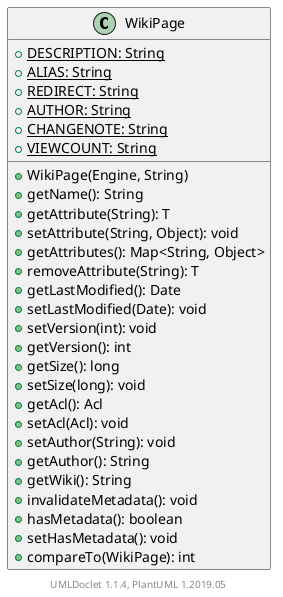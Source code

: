 @startuml

    class WikiPage [[WikiPage.html]] {
        {static} +DESCRIPTION: String
        {static} +ALIAS: String
        {static} +REDIRECT: String
        {static} +AUTHOR: String
        {static} +CHANGENOTE: String
        {static} +VIEWCOUNT: String
        +WikiPage(Engine, String)
        +getName(): String
        +getAttribute(String): T
        +setAttribute(String, Object): void
        +getAttributes(): Map<String, Object>
        +removeAttribute(String): T
        +getLastModified(): Date
        +setLastModified(Date): void
        +setVersion(int): void
        +getVersion(): int
        +getSize(): long
        +setSize(long): void
        +getAcl(): Acl
        +setAcl(Acl): void
        +setAuthor(String): void
        +getAuthor(): String
        +getWiki(): String
        +invalidateMetadata(): void
        +hasMetadata(): boolean
        +setHasMetadata(): void
        +compareTo(WikiPage): int
    }


    center footer UMLDoclet 1.1.4, PlantUML 1.2019.05
@enduml
